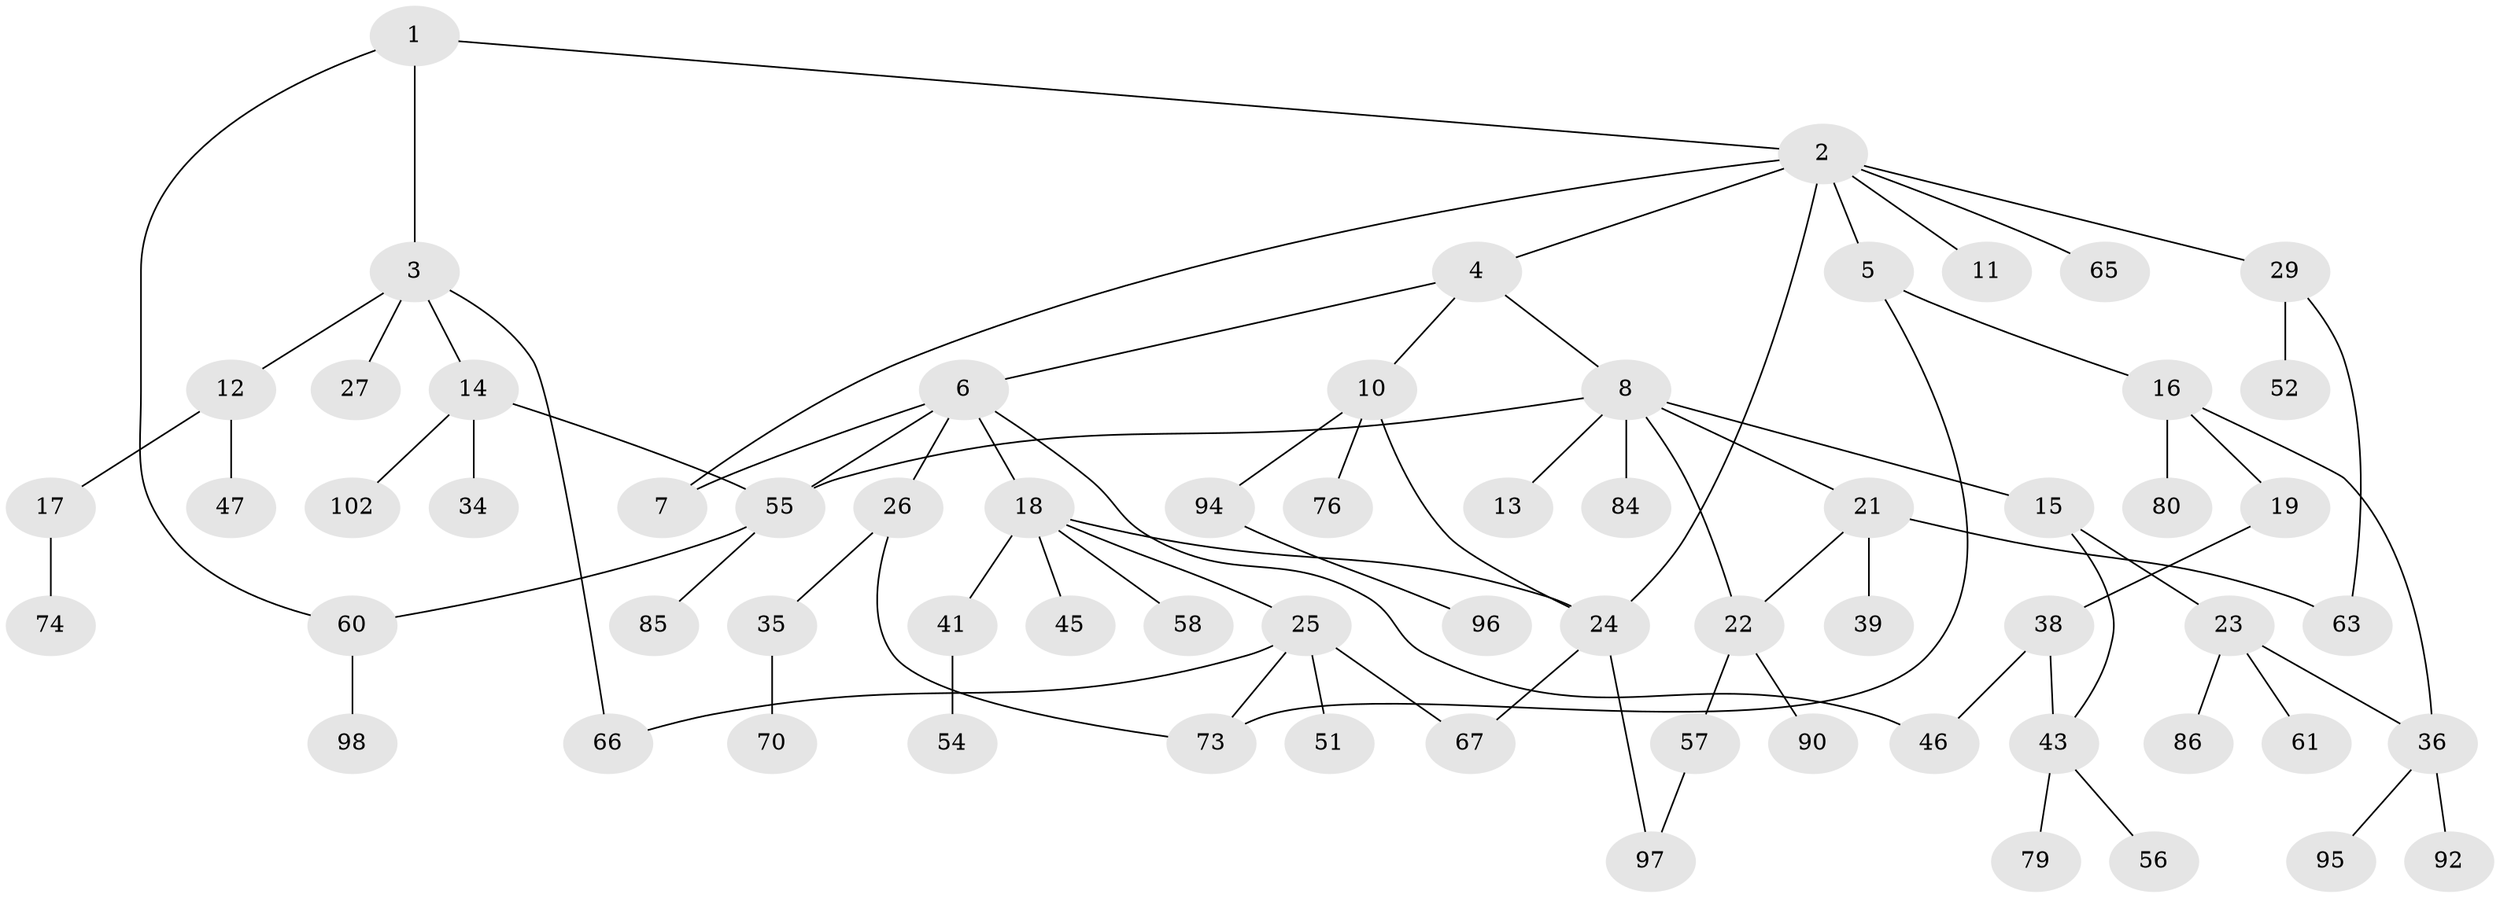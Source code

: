 // Generated by graph-tools (version 1.1) at 2025/23/03/03/25 07:23:34]
// undirected, 66 vertices, 81 edges
graph export_dot {
graph [start="1"]
  node [color=gray90,style=filled];
  1 [super="+49"];
  2 [super="+93"];
  3 [super="+20"];
  4 [super="+44"];
  5 [super="+72"];
  6 [super="+28"];
  7 [super="+99"];
  8 [super="+9"];
  10;
  11;
  12 [super="+30"];
  13 [super="+68"];
  14 [super="+89"];
  15;
  16 [super="+33"];
  17 [super="+37"];
  18 [super="+42"];
  19 [super="+32"];
  21;
  22 [super="+48"];
  23 [super="+31"];
  24 [super="+59"];
  25 [super="+69"];
  26;
  27 [super="+53"];
  29 [super="+78"];
  34;
  35 [super="+50"];
  36 [super="+83"];
  38 [super="+40"];
  39 [super="+101"];
  41 [super="+71"];
  43 [super="+64"];
  45;
  46;
  47 [super="+88"];
  51 [super="+81"];
  52 [super="+75"];
  54;
  55 [super="+77"];
  56;
  57 [super="+91"];
  58;
  60 [super="+62"];
  61;
  63 [super="+87"];
  65;
  66;
  67;
  70;
  73 [super="+82"];
  74;
  76;
  79;
  80;
  84;
  85;
  86;
  90;
  92;
  94;
  95;
  96;
  97 [super="+100"];
  98;
  102;
  1 -- 2;
  1 -- 3;
  1 -- 60;
  2 -- 4;
  2 -- 5;
  2 -- 11;
  2 -- 29;
  2 -- 65;
  2 -- 24;
  2 -- 7;
  3 -- 12;
  3 -- 14;
  3 -- 27;
  3 -- 66;
  4 -- 6;
  4 -- 8;
  4 -- 10;
  5 -- 16;
  5 -- 73;
  6 -- 7;
  6 -- 18;
  6 -- 26;
  6 -- 46;
  6 -- 55;
  8 -- 13;
  8 -- 15;
  8 -- 84;
  8 -- 55;
  8 -- 21;
  8 -- 22;
  10 -- 24;
  10 -- 76;
  10 -- 94;
  12 -- 17;
  12 -- 47;
  14 -- 34;
  14 -- 55;
  14 -- 102;
  15 -- 23;
  15 -- 43;
  16 -- 19;
  16 -- 36;
  16 -- 80;
  17 -- 74;
  18 -- 25;
  18 -- 41;
  18 -- 24;
  18 -- 58;
  18 -- 45;
  19 -- 38;
  21 -- 22;
  21 -- 39;
  21 -- 63;
  22 -- 57;
  22 -- 90;
  23 -- 86;
  23 -- 61;
  23 -- 36;
  24 -- 97;
  24 -- 67;
  25 -- 51;
  25 -- 66;
  25 -- 73;
  25 -- 67;
  26 -- 35;
  26 -- 73;
  29 -- 52;
  29 -- 63;
  35 -- 70;
  36 -- 92;
  36 -- 95;
  38 -- 46;
  38 -- 43;
  41 -- 54;
  43 -- 56;
  43 -- 79;
  55 -- 85;
  55 -- 60;
  57 -- 97;
  60 -- 98;
  94 -- 96;
}

